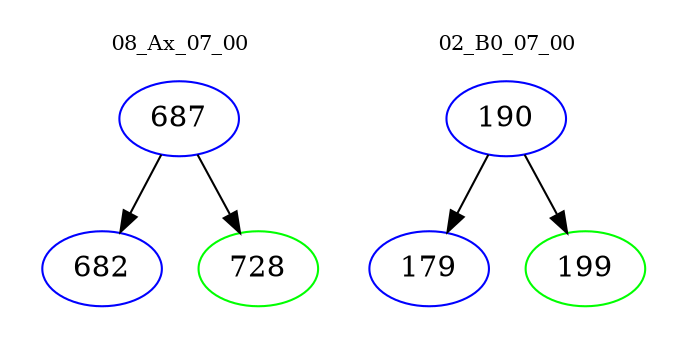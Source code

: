 digraph{
subgraph cluster_0 {
color = white
label = "08_Ax_07_00";
fontsize=10;
T0_687 [label="687", color="blue"]
T0_687 -> T0_682 [color="black"]
T0_682 [label="682", color="blue"]
T0_687 -> T0_728 [color="black"]
T0_728 [label="728", color="green"]
}
subgraph cluster_1 {
color = white
label = "02_B0_07_00";
fontsize=10;
T1_190 [label="190", color="blue"]
T1_190 -> T1_179 [color="black"]
T1_179 [label="179", color="blue"]
T1_190 -> T1_199 [color="black"]
T1_199 [label="199", color="green"]
}
}
